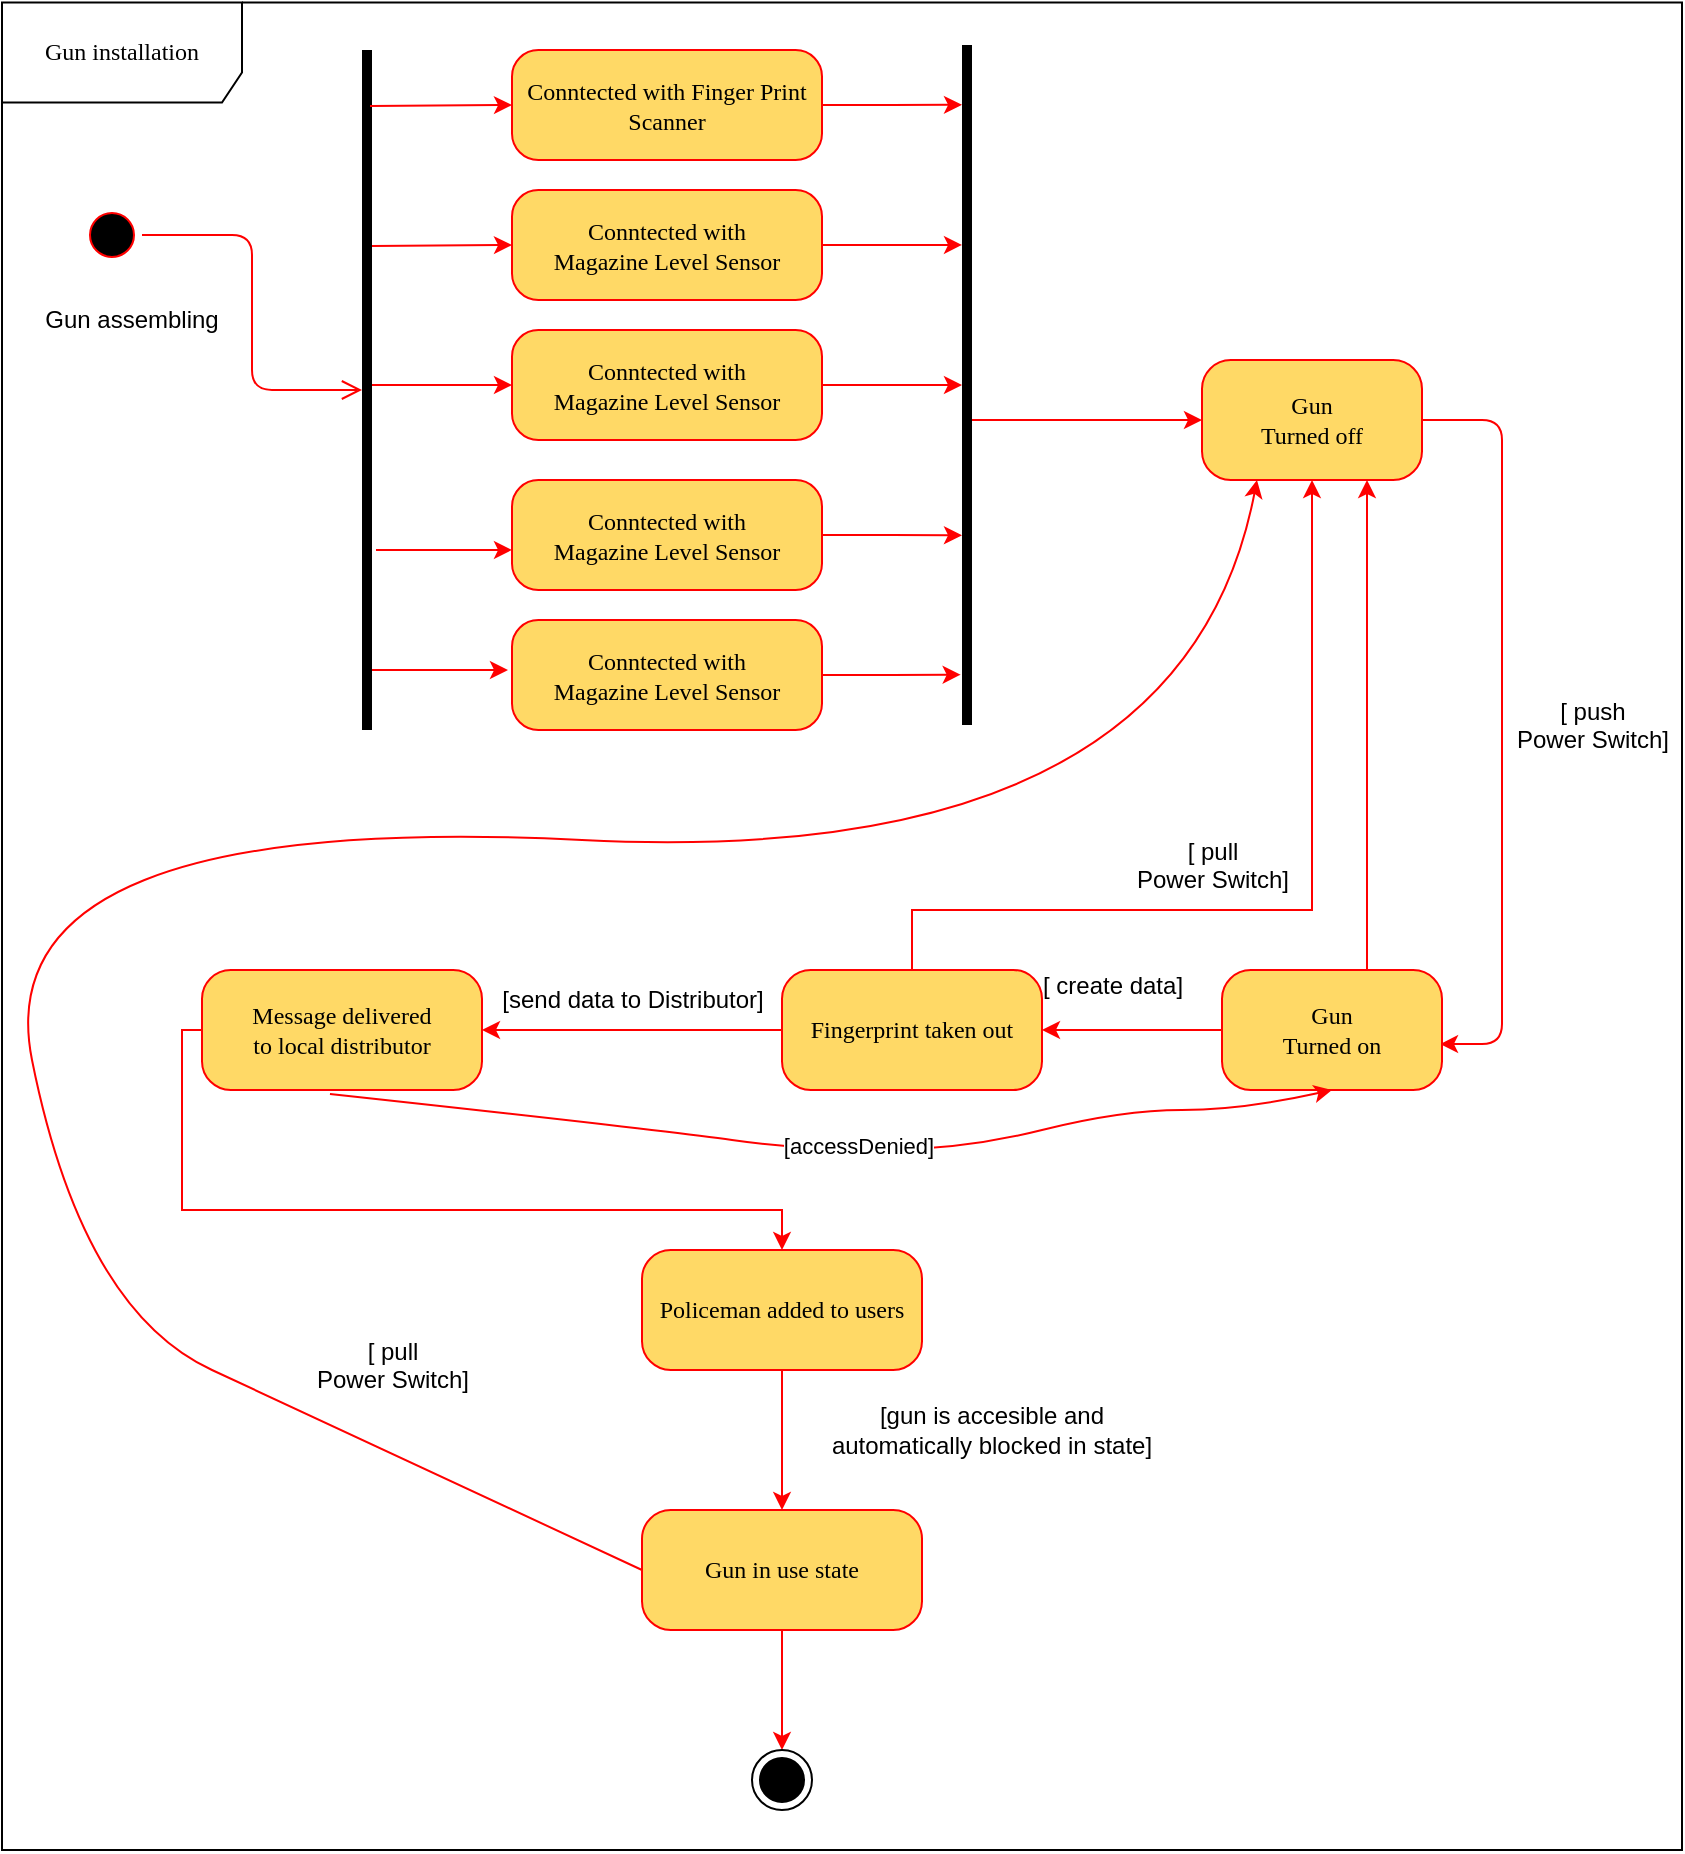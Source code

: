 <mxfile version="13.10.9" type="github">
  <diagram name="Page-1" id="58cdce13-f638-feb5-8d6f-7d28b1aa9fa0">
    <mxGraphModel dx="942" dy="583" grid="1" gridSize="10" guides="1" tooltips="1" connect="1" arrows="1" fold="1" page="1" pageScale="1" pageWidth="850" pageHeight="1100" background="#ffffff" math="0" shadow="0">
      <root>
        <mxCell id="0" />
        <mxCell id="1" parent="0" />
        <mxCell id="382b91b5511bd0f7-1" value="" style="ellipse;html=1;shape=startState;fillColor=#000000;strokeColor=#ff0000;rounded=1;shadow=0;comic=0;labelBackgroundColor=none;fontFamily=Verdana;fontSize=12;fontColor=#000000;align=center;direction=south;" parent="1" vertex="1">
          <mxGeometry x="50" y="117.5" width="30" height="30" as="geometry" />
        </mxCell>
        <mxCell id="2a3bc250acf0617d-8" value="Gun installation" style="shape=umlFrame;whiteSpace=wrap;html=1;rounded=1;shadow=0;comic=0;labelBackgroundColor=none;strokeWidth=1;fontFamily=Verdana;fontSize=12;align=center;width=120;height=50;" parent="1" vertex="1">
          <mxGeometry x="10" y="16.25" width="840" height="923.75" as="geometry" />
        </mxCell>
        <mxCell id="aduVR0IKgrhrelH6BX9p-2" value="Gun assembling" style="text;html=1;strokeColor=none;fillColor=none;align=center;verticalAlign=middle;whiteSpace=wrap;rounded=0;" parent="1" vertex="1">
          <mxGeometry x="20" y="165" width="110" height="20" as="geometry" />
        </mxCell>
        <mxCell id="aduVR0IKgrhrelH6BX9p-11" value="" style="edgeStyle=orthogonalEdgeStyle;rounded=0;orthogonalLoop=1;jettySize=auto;html=1;strokeColor=#FF0000;entryX=0;entryY=0.5;entryDx=0;entryDy=0;" parent="1" source="aduVR0IKgrhrelH6BX9p-3" target="aduVR0IKgrhrelH6BX9p-10" edge="1">
          <mxGeometry relative="1" as="geometry">
            <mxPoint x="198" y="208" as="sourcePoint" />
            <Array as="points">
              <mxPoint x="198" y="208" />
            </Array>
          </mxGeometry>
        </mxCell>
        <mxCell id="aduVR0IKgrhrelH6BX9p-3" value="" style="html=1;points=[];perimeter=orthogonalPerimeter;fillColor=#000000;strokeColor=none;" parent="1" vertex="1">
          <mxGeometry x="190" y="40" width="5" height="340" as="geometry" />
        </mxCell>
        <mxCell id="aduVR0IKgrhrelH6BX9p-4" style="edgeStyle=orthogonalEdgeStyle;html=1;labelBackgroundColor=none;endArrow=open;endSize=8;strokeColor=#ff0000;fontFamily=Verdana;fontSize=12;align=left;" parent="1" source="382b91b5511bd0f7-1" target="aduVR0IKgrhrelH6BX9p-3" edge="1">
          <mxGeometry relative="1" as="geometry">
            <mxPoint x="65" y="150" as="sourcePoint" />
            <mxPoint x="230" y="150" as="targetPoint" />
          </mxGeometry>
        </mxCell>
        <mxCell id="aduVR0IKgrhrelH6BX9p-21" style="edgeStyle=orthogonalEdgeStyle;rounded=0;orthogonalLoop=1;jettySize=auto;html=1;entryX=0;entryY=0.088;entryDx=0;entryDy=0;entryPerimeter=0;strokeColor=#FF0000;" parent="1" source="aduVR0IKgrhrelH6BX9p-6" target="aduVR0IKgrhrelH6BX9p-18" edge="1">
          <mxGeometry relative="1" as="geometry" />
        </mxCell>
        <mxCell id="aduVR0IKgrhrelH6BX9p-6" value="Conntected with Finger Print Scanner" style="rounded=1;whiteSpace=wrap;html=1;arcSize=24;strokeColor=#ff0000;shadow=0;comic=0;labelBackgroundColor=none;fontFamily=Verdana;fontSize=12;fontColor=#000000;align=center;fillColor=#FFD966;" parent="1" vertex="1">
          <mxGeometry x="265" y="40" width="155" height="55" as="geometry" />
        </mxCell>
        <mxCell id="aduVR0IKgrhrelH6BX9p-7" value="" style="endArrow=classic;html=1;entryX=0;entryY=0.5;entryDx=0;entryDy=0;strokeColor=#FF0000;" parent="1" target="aduVR0IKgrhrelH6BX9p-6" edge="1">
          <mxGeometry width="50" height="50" relative="1" as="geometry">
            <mxPoint x="194" y="68" as="sourcePoint" />
            <mxPoint x="330" y="140" as="targetPoint" />
          </mxGeometry>
        </mxCell>
        <mxCell id="aduVR0IKgrhrelH6BX9p-20" style="edgeStyle=orthogonalEdgeStyle;rounded=0;orthogonalLoop=1;jettySize=auto;html=1;entryX=0;entryY=0.294;entryDx=0;entryDy=0;entryPerimeter=0;strokeColor=#FF0000;" parent="1" source="aduVR0IKgrhrelH6BX9p-8" target="aduVR0IKgrhrelH6BX9p-18" edge="1">
          <mxGeometry relative="1" as="geometry" />
        </mxCell>
        <mxCell id="aduVR0IKgrhrelH6BX9p-8" value="&lt;div&gt;Conntected with&lt;/div&gt;&lt;div&gt;Magazine Level Sensor&lt;br&gt; &lt;/div&gt;" style="rounded=1;whiteSpace=wrap;html=1;arcSize=24;strokeColor=#ff0000;shadow=0;comic=0;labelBackgroundColor=none;fontFamily=Verdana;fontSize=12;fontColor=#000000;align=center;fillColor=#FFD966;" parent="1" vertex="1">
          <mxGeometry x="265" y="110" width="155" height="55" as="geometry" />
        </mxCell>
        <mxCell id="aduVR0IKgrhrelH6BX9p-9" value="" style="endArrow=classic;html=1;entryX=0;entryY=0.5;entryDx=0;entryDy=0;strokeColor=#FF0000;" parent="1" target="aduVR0IKgrhrelH6BX9p-8" edge="1">
          <mxGeometry width="50" height="50" relative="1" as="geometry">
            <mxPoint x="195" y="138" as="sourcePoint" />
            <mxPoint x="265" y="140" as="targetPoint" />
          </mxGeometry>
        </mxCell>
        <mxCell id="aduVR0IKgrhrelH6BX9p-22" style="edgeStyle=orthogonalEdgeStyle;rounded=0;orthogonalLoop=1;jettySize=auto;html=1;strokeColor=#FF0000;" parent="1" source="aduVR0IKgrhrelH6BX9p-10" target="aduVR0IKgrhrelH6BX9p-18" edge="1">
          <mxGeometry relative="1" as="geometry" />
        </mxCell>
        <mxCell id="aduVR0IKgrhrelH6BX9p-10" value="&lt;div&gt;Conntected with&lt;/div&gt;&lt;div&gt;Magazine Level Sensor&lt;br&gt; &lt;/div&gt;" style="rounded=1;whiteSpace=wrap;html=1;arcSize=24;strokeColor=#ff0000;shadow=0;comic=0;labelBackgroundColor=none;fontFamily=Verdana;fontSize=12;fontColor=#000000;align=center;fillColor=#FFD966;" parent="1" vertex="1">
          <mxGeometry x="265" y="180" width="155" height="55" as="geometry" />
        </mxCell>
        <mxCell id="aduVR0IKgrhrelH6BX9p-23" style="edgeStyle=orthogonalEdgeStyle;rounded=0;orthogonalLoop=1;jettySize=auto;html=1;entryX=0;entryY=0.721;entryDx=0;entryDy=0;entryPerimeter=0;strokeColor=#FF0000;" parent="1" source="aduVR0IKgrhrelH6BX9p-12" target="aduVR0IKgrhrelH6BX9p-18" edge="1">
          <mxGeometry relative="1" as="geometry" />
        </mxCell>
        <mxCell id="aduVR0IKgrhrelH6BX9p-12" value="&lt;div&gt;Conntected with&lt;/div&gt;&lt;div&gt;Magazine Level Sensor&lt;br&gt; &lt;/div&gt;" style="rounded=1;whiteSpace=wrap;html=1;arcSize=24;strokeColor=#ff0000;shadow=0;comic=0;labelBackgroundColor=none;fontFamily=Verdana;fontSize=12;fontColor=#000000;align=center;fillColor=#FFD966;" parent="1" vertex="1">
          <mxGeometry x="265" y="255" width="155" height="55" as="geometry" />
        </mxCell>
        <mxCell id="aduVR0IKgrhrelH6BX9p-14" value="" style="endArrow=classic;html=1;strokeColor=#FF0000;entryX=0;entryY=0.636;entryDx=0;entryDy=0;entryPerimeter=0;" parent="1" target="aduVR0IKgrhrelH6BX9p-12" edge="1">
          <mxGeometry width="50" height="50" relative="1" as="geometry">
            <mxPoint x="197" y="290" as="sourcePoint" />
            <mxPoint x="230" y="370" as="targetPoint" />
          </mxGeometry>
        </mxCell>
        <mxCell id="aduVR0IKgrhrelH6BX9p-15" value="" style="endArrow=classic;html=1;strokeColor=#FF0000;" parent="1" edge="1">
          <mxGeometry width="50" height="50" relative="1" as="geometry">
            <mxPoint x="195" y="350.02" as="sourcePoint" />
            <mxPoint x="263" y="350" as="targetPoint" />
          </mxGeometry>
        </mxCell>
        <mxCell id="aduVR0IKgrhrelH6BX9p-24" style="edgeStyle=orthogonalEdgeStyle;rounded=0;orthogonalLoop=1;jettySize=auto;html=1;entryX=-0.133;entryY=0.926;entryDx=0;entryDy=0;entryPerimeter=0;strokeColor=#FF0000;" parent="1" source="aduVR0IKgrhrelH6BX9p-16" target="aduVR0IKgrhrelH6BX9p-18" edge="1">
          <mxGeometry relative="1" as="geometry" />
        </mxCell>
        <mxCell id="aduVR0IKgrhrelH6BX9p-16" value="&lt;div&gt;Conntected with&lt;/div&gt;&lt;div&gt;Magazine Level Sensor&lt;br&gt; &lt;/div&gt;" style="rounded=1;whiteSpace=wrap;html=1;arcSize=24;strokeColor=#ff0000;shadow=0;comic=0;labelBackgroundColor=none;fontFamily=Verdana;fontSize=12;fontColor=#000000;align=center;fillColor=#FFD966;" parent="1" vertex="1">
          <mxGeometry x="265" y="325" width="155" height="55" as="geometry" />
        </mxCell>
        <mxCell id="aduVR0IKgrhrelH6BX9p-25" style="edgeStyle=orthogonalEdgeStyle;rounded=0;orthogonalLoop=1;jettySize=auto;html=1;strokeColor=#FF0000;entryX=0;entryY=0.5;entryDx=0;entryDy=0;" parent="1" source="aduVR0IKgrhrelH6BX9p-18" target="aduVR0IKgrhrelH6BX9p-27" edge="1">
          <mxGeometry relative="1" as="geometry">
            <mxPoint x="630" y="207.5" as="targetPoint" />
            <Array as="points">
              <mxPoint x="530" y="225" />
              <mxPoint x="530" y="225" />
            </Array>
          </mxGeometry>
        </mxCell>
        <mxCell id="aduVR0IKgrhrelH6BX9p-18" value="" style="html=1;points=[];perimeter=orthogonalPerimeter;fillColor=#000000;strokeColor=none;" parent="1" vertex="1">
          <mxGeometry x="490" y="37.5" width="5" height="340" as="geometry" />
        </mxCell>
        <mxCell id="aduVR0IKgrhrelH6BX9p-27" value="&lt;div&gt;Gun&lt;/div&gt;&lt;div&gt;Turned off&lt;br&gt;&lt;/div&gt;" style="rounded=1;whiteSpace=wrap;html=1;arcSize=24;strokeColor=#ff0000;shadow=0;comic=0;labelBackgroundColor=none;fontFamily=Verdana;fontSize=12;fontColor=#000000;align=center;fillColor=#FFD966;" parent="1" vertex="1">
          <mxGeometry x="610" y="195" width="110" height="60" as="geometry" />
        </mxCell>
        <mxCell id="aduVR0IKgrhrelH6BX9p-29" value="" style="edgeStyle=elbowEdgeStyle;elbow=vertical;endArrow=classic;html=1;strokeColor=#FF0000;exitX=1;exitY=0.5;exitDx=0;exitDy=0;entryX=0.991;entryY=0.617;entryDx=0;entryDy=0;entryPerimeter=0;" parent="1" source="aduVR0IKgrhrelH6BX9p-27" target="aduVR0IKgrhrelH6BX9p-33" edge="1">
          <mxGeometry width="50" height="50" relative="1" as="geometry">
            <mxPoint x="690" y="380" as="sourcePoint" />
            <mxPoint x="725" y="450" as="targetPoint" />
            <Array as="points">
              <mxPoint x="760" y="350" />
              <mxPoint x="820" y="225" />
              <mxPoint x="770" y="290" />
            </Array>
          </mxGeometry>
        </mxCell>
        <mxCell id="aduVR0IKgrhrelH6BX9p-40" style="edgeStyle=orthogonalEdgeStyle;rounded=0;orthogonalLoop=1;jettySize=auto;html=1;strokeColor=#FF0000;entryX=1;entryY=0.5;entryDx=0;entryDy=0;" parent="1" source="aduVR0IKgrhrelH6BX9p-33" target="aduVR0IKgrhrelH6BX9p-41" edge="1">
          <mxGeometry relative="1" as="geometry">
            <mxPoint x="530" y="530" as="targetPoint" />
          </mxGeometry>
        </mxCell>
        <mxCell id="aduVR0IKgrhrelH6BX9p-33" value="&lt;div&gt;Gun&lt;/div&gt;&lt;div&gt;Turned on&lt;br&gt;&lt;/div&gt;" style="rounded=1;whiteSpace=wrap;html=1;arcSize=24;strokeColor=#ff0000;shadow=0;comic=0;labelBackgroundColor=none;fontFamily=Verdana;fontSize=12;fontColor=#000000;align=center;fillColor=#FFD966;" parent="1" vertex="1">
          <mxGeometry x="620" y="500" width="110" height="60" as="geometry" />
        </mxCell>
        <mxCell id="aduVR0IKgrhrelH6BX9p-34" value="&lt;div&gt;[ push &lt;br&gt;&lt;/div&gt;&lt;div&gt;Power Switch]&lt;/div&gt;&lt;div&gt;&lt;br&gt;&lt;/div&gt;" style="text;html=1;align=center;verticalAlign=middle;resizable=0;points=[];autosize=1;" parent="1" vertex="1">
          <mxGeometry x="760" y="360" width="90" height="50" as="geometry" />
        </mxCell>
        <mxCell id="aduVR0IKgrhrelH6BX9p-35" value="&lt;div&gt;[ pull&lt;/div&gt;&lt;div&gt; Power Switch]&lt;/div&gt;&lt;div&gt;&lt;br&gt;&lt;/div&gt;" style="text;html=1;align=center;verticalAlign=middle;resizable=0;points=[];autosize=1;" parent="1" vertex="1">
          <mxGeometry x="570" y="430" width="90" height="50" as="geometry" />
        </mxCell>
        <mxCell id="aduVR0IKgrhrelH6BX9p-37" value="" style="edgeStyle=segmentEdgeStyle;endArrow=classic;html=1;strokeColor=#FF0000;entryX=0.75;entryY=1;entryDx=0;entryDy=0;" parent="1" source="aduVR0IKgrhrelH6BX9p-33" target="aduVR0IKgrhrelH6BX9p-27" edge="1">
          <mxGeometry width="50" height="50" relative="1" as="geometry">
            <mxPoint x="600" y="450" as="sourcePoint" />
            <mxPoint x="650" y="400" as="targetPoint" />
            <Array as="points">
              <mxPoint x="693" y="380" />
            </Array>
          </mxGeometry>
        </mxCell>
        <mxCell id="aduVR0IKgrhrelH6BX9p-45" style="edgeStyle=orthogonalEdgeStyle;rounded=0;orthogonalLoop=1;jettySize=auto;html=1;entryX=0.5;entryY=1;entryDx=0;entryDy=0;strokeColor=#FF0000;exitX=0.5;exitY=0;exitDx=0;exitDy=0;" parent="1" source="aduVR0IKgrhrelH6BX9p-41" target="aduVR0IKgrhrelH6BX9p-27" edge="1">
          <mxGeometry relative="1" as="geometry">
            <mxPoint x="478" y="490" as="sourcePoint" />
            <Array as="points">
              <mxPoint x="465" y="470" />
              <mxPoint x="665" y="470" />
            </Array>
          </mxGeometry>
        </mxCell>
        <mxCell id="aduVR0IKgrhrelH6BX9p-46" style="edgeStyle=orthogonalEdgeStyle;rounded=0;orthogonalLoop=1;jettySize=auto;html=1;strokeColor=#FF0000;entryX=1;entryY=0.5;entryDx=0;entryDy=0;" parent="1" source="aduVR0IKgrhrelH6BX9p-41" target="aduVR0IKgrhrelH6BX9p-48" edge="1">
          <mxGeometry relative="1" as="geometry">
            <mxPoint x="280" y="530" as="targetPoint" />
          </mxGeometry>
        </mxCell>
        <mxCell id="aduVR0IKgrhrelH6BX9p-41" value="Fingerprint taken out" style="rounded=1;whiteSpace=wrap;html=1;arcSize=24;strokeColor=#ff0000;shadow=0;comic=0;labelBackgroundColor=none;fontFamily=Verdana;fontSize=12;fontColor=#000000;align=center;fillColor=#FFD966;" parent="1" vertex="1">
          <mxGeometry x="400" y="500" width="130" height="60" as="geometry" />
        </mxCell>
        <mxCell id="aduVR0IKgrhrelH6BX9p-42" value="&lt;div&gt;[ create data]&lt;/div&gt;&lt;div&gt;&lt;br&gt;&lt;/div&gt;" style="text;html=1;align=center;verticalAlign=middle;resizable=0;points=[];autosize=1;" parent="1" vertex="1">
          <mxGeometry x="520" y="500" width="90" height="30" as="geometry" />
        </mxCell>
        <mxCell id="aduVR0IKgrhrelH6BX9p-54" style="edgeStyle=orthogonalEdgeStyle;rounded=0;orthogonalLoop=1;jettySize=auto;html=1;strokeColor=#FF0000;entryX=0.5;entryY=0;entryDx=0;entryDy=0;" parent="1" source="aduVR0IKgrhrelH6BX9p-48" target="aduVR0IKgrhrelH6BX9p-56" edge="1">
          <mxGeometry relative="1" as="geometry">
            <mxPoint x="60" y="640" as="targetPoint" />
            <Array as="points">
              <mxPoint x="100" y="530" />
              <mxPoint x="100" y="620" />
              <mxPoint x="400" y="620" />
            </Array>
          </mxGeometry>
        </mxCell>
        <mxCell id="aduVR0IKgrhrelH6BX9p-48" value="&lt;div&gt;Message delivered&lt;/div&gt;to local distributor" style="rounded=1;whiteSpace=wrap;html=1;arcSize=24;strokeColor=#ff0000;shadow=0;comic=0;labelBackgroundColor=none;fontFamily=Verdana;fontSize=12;fontColor=#000000;align=center;fillColor=#FFD966;" parent="1" vertex="1">
          <mxGeometry x="110" y="500" width="140" height="60" as="geometry" />
        </mxCell>
        <mxCell id="aduVR0IKgrhrelH6BX9p-49" value="[send data to Distributor]" style="text;html=1;align=center;verticalAlign=middle;resizable=0;points=[];autosize=1;" parent="1" vertex="1">
          <mxGeometry x="250" y="505" width="150" height="20" as="geometry" />
        </mxCell>
        <mxCell id="aduVR0IKgrhrelH6BX9p-51" value="" style="curved=1;endArrow=classic;html=1;strokeColor=#FF0000;entryX=0.5;entryY=1;entryDx=0;entryDy=0;exitX=0.457;exitY=1.033;exitDx=0;exitDy=0;exitPerimeter=0;" parent="1" source="aduVR0IKgrhrelH6BX9p-48" target="aduVR0IKgrhrelH6BX9p-33" edge="1">
          <mxGeometry width="50" height="50" relative="1" as="geometry">
            <mxPoint x="320" y="720" as="sourcePoint" />
            <mxPoint x="370" y="670" as="targetPoint" />
            <Array as="points">
              <mxPoint x="340" y="580" />
              <mxPoint x="410" y="590" />
              <mxPoint x="490" y="590" />
              <mxPoint x="570" y="570" />
              <mxPoint x="630" y="570" />
            </Array>
          </mxGeometry>
        </mxCell>
        <mxCell id="aduVR0IKgrhrelH6BX9p-52" value="[accessDenied]" style="edgeLabel;html=1;align=center;verticalAlign=middle;resizable=0;points=[];" parent="aduVR0IKgrhrelH6BX9p-51" vertex="1" connectable="0">
          <mxGeometry x="0.048" y="2" relative="1" as="geometry">
            <mxPoint as="offset" />
          </mxGeometry>
        </mxCell>
        <mxCell id="aduVR0IKgrhrelH6BX9p-59" style="edgeStyle=orthogonalEdgeStyle;rounded=0;orthogonalLoop=1;jettySize=auto;html=1;strokeColor=#FF0000;" parent="1" source="aduVR0IKgrhrelH6BX9p-56" target="aduVR0IKgrhrelH6BX9p-57" edge="1">
          <mxGeometry relative="1" as="geometry" />
        </mxCell>
        <mxCell id="aduVR0IKgrhrelH6BX9p-56" value="Policeman added to users" style="rounded=1;whiteSpace=wrap;html=1;arcSize=24;strokeColor=#ff0000;shadow=0;comic=0;labelBackgroundColor=none;fontFamily=Verdana;fontSize=12;fontColor=#000000;align=center;fillColor=#FFD966;" parent="1" vertex="1">
          <mxGeometry x="330" y="640" width="140" height="60" as="geometry" />
        </mxCell>
        <mxCell id="aduVR0IKgrhrelH6BX9p-63" style="edgeStyle=orthogonalEdgeStyle;rounded=0;orthogonalLoop=1;jettySize=auto;html=1;strokeColor=#FF0000;" parent="1" source="aduVR0IKgrhrelH6BX9p-57" edge="1">
          <mxGeometry relative="1" as="geometry">
            <mxPoint x="400" y="890" as="targetPoint" />
          </mxGeometry>
        </mxCell>
        <mxCell id="aduVR0IKgrhrelH6BX9p-57" value="Gun in use state" style="rounded=1;whiteSpace=wrap;html=1;arcSize=24;strokeColor=#ff0000;shadow=0;comic=0;labelBackgroundColor=none;fontFamily=Verdana;fontSize=12;fontColor=#000000;align=center;fillColor=#FFD966;" parent="1" vertex="1">
          <mxGeometry x="330" y="770" width="140" height="60" as="geometry" />
        </mxCell>
        <mxCell id="aduVR0IKgrhrelH6BX9p-60" value="[gun is accesible and automatically blocked in state]" style="text;html=1;strokeColor=none;fillColor=none;align=center;verticalAlign=middle;whiteSpace=wrap;rounded=0;" parent="1" vertex="1">
          <mxGeometry x="420" y="720" width="170" height="20" as="geometry" />
        </mxCell>
        <mxCell id="aduVR0IKgrhrelH6BX9p-61" value="" style="curved=1;endArrow=classic;html=1;strokeColor=#FF0000;exitX=0;exitY=0.5;exitDx=0;exitDy=0;entryX=0.25;entryY=1;entryDx=0;entryDy=0;" parent="1" source="aduVR0IKgrhrelH6BX9p-57" target="aduVR0IKgrhrelH6BX9p-27" edge="1">
          <mxGeometry width="50" height="50" relative="1" as="geometry">
            <mxPoint x="100" y="750" as="sourcePoint" />
            <mxPoint x="50" y="500" as="targetPoint" />
            <Array as="points">
              <mxPoint x="180" y="730" />
              <mxPoint x="50" y="670" />
              <mxPoint y="420" />
              <mxPoint x="600" y="450" />
            </Array>
          </mxGeometry>
        </mxCell>
        <mxCell id="aduVR0IKgrhrelH6BX9p-62" value="&lt;div&gt;[ pull&lt;/div&gt;&lt;div&gt; Power Switch]&lt;/div&gt;&lt;div&gt;&lt;br&gt;&lt;/div&gt;" style="text;html=1;align=center;verticalAlign=middle;resizable=0;points=[];autosize=1;" parent="1" vertex="1">
          <mxGeometry x="160" y="680" width="90" height="50" as="geometry" />
        </mxCell>
        <mxCell id="aduVR0IKgrhrelH6BX9p-64" value="" style="ellipse;html=1;shape=endState;fillColor=#000000;strokeColor=#000000;" parent="1" vertex="1">
          <mxGeometry x="385" y="890" width="30" height="30" as="geometry" />
        </mxCell>
      </root>
    </mxGraphModel>
  </diagram>
</mxfile>
